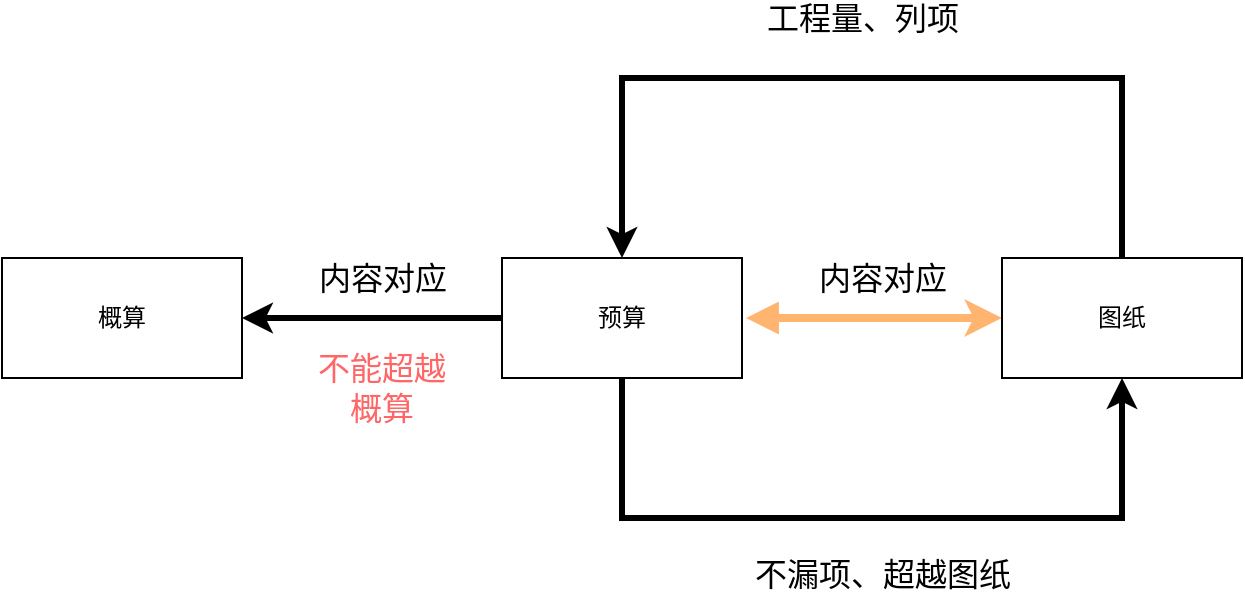 <mxfile version="18.0.2" type="github">
  <diagram id="gnSNkafbzCCIT5434b_1" name="Page-1">
    <mxGraphModel dx="677" dy="1598" grid="1" gridSize="10" guides="1" tooltips="1" connect="1" arrows="1" fold="1" page="1" pageScale="1" pageWidth="827" pageHeight="1169" background="none" math="0" shadow="0">
      <root>
        <mxCell id="0" />
        <mxCell id="1" parent="0" />
        <mxCell id="iWLTTNfg7kQBC5YvRoqK-1" value="概算" style="rounded=0;whiteSpace=wrap;html=1;" parent="1" vertex="1">
          <mxGeometry x="50" y="120" width="120" height="60" as="geometry" />
        </mxCell>
        <mxCell id="iWLTTNfg7kQBC5YvRoqK-4" value="" style="edgeStyle=orthogonalEdgeStyle;orthogonalLoop=1;jettySize=auto;html=1;rounded=0;strokeWidth=3;" parent="1" source="iWLTTNfg7kQBC5YvRoqK-2" target="iWLTTNfg7kQBC5YvRoqK-1" edge="1">
          <mxGeometry relative="1" as="geometry" />
        </mxCell>
        <mxCell id="iWLTTNfg7kQBC5YvRoqK-5" value="内容对应" style="edgeLabel;html=1;align=center;verticalAlign=middle;resizable=0;points=[];fontSize=16;" parent="iWLTTNfg7kQBC5YvRoqK-4" vertex="1" connectable="0">
          <mxGeometry x="-0.322" y="-2" relative="1" as="geometry">
            <mxPoint x="-16" y="-18" as="offset" />
          </mxGeometry>
        </mxCell>
        <mxCell id="iWLTTNfg7kQBC5YvRoqK-11" style="edgeStyle=orthogonalEdgeStyle;rounded=0;orthogonalLoop=1;jettySize=auto;html=1;exitX=0.5;exitY=1;exitDx=0;exitDy=0;entryX=0.5;entryY=1;entryDx=0;entryDy=0;fontSize=16;strokeColor=default;strokeWidth=3;" parent="1" edge="1" target="iWLTTNfg7kQBC5YvRoqK-3" source="iWLTTNfg7kQBC5YvRoqK-2">
          <mxGeometry relative="1" as="geometry">
            <mxPoint x="420" y="161" as="sourcePoint" />
            <mxPoint x="550" y="161" as="targetPoint" />
            <Array as="points">
              <mxPoint x="360" y="250" />
              <mxPoint x="610" y="250" />
            </Array>
          </mxGeometry>
        </mxCell>
        <mxCell id="iWLTTNfg7kQBC5YvRoqK-12" value="不漏项、超越图纸" style="edgeLabel;html=1;align=center;verticalAlign=bottom;resizable=0;points=[];fontSize=16;" parent="iWLTTNfg7kQBC5YvRoqK-11" vertex="1" connectable="0">
          <mxGeometry x="0.26" y="2" relative="1" as="geometry">
            <mxPoint x="-46" y="41" as="offset" />
          </mxGeometry>
        </mxCell>
        <mxCell id="PJJ-QlD6DoD8dWd1bA27-1" style="orthogonalLoop=1;jettySize=auto;html=1;entryX=0;entryY=0.5;entryDx=0;entryDy=0;fontSize=16;strokeColor=#FFB570;strokeWidth=4;edgeStyle=orthogonalEdgeStyle;startArrow=block;targetPerimeterSpacing=2;sourcePerimeterSpacing=2;rounded=0;" edge="1" parent="1" source="iWLTTNfg7kQBC5YvRoqK-2" target="iWLTTNfg7kQBC5YvRoqK-3">
          <mxGeometry relative="1" as="geometry" />
        </mxCell>
        <mxCell id="PJJ-QlD6DoD8dWd1bA27-2" value="内容对应" style="edgeLabel;html=1;align=center;verticalAlign=middle;resizable=0;points=[];fontSize=16;" vertex="1" connectable="0" parent="PJJ-QlD6DoD8dWd1bA27-1">
          <mxGeometry x="0.16" y="-1" relative="1" as="geometry">
            <mxPoint x="-6" y="-21" as="offset" />
          </mxGeometry>
        </mxCell>
        <mxCell id="iWLTTNfg7kQBC5YvRoqK-2" value="预算" style="rounded=0;whiteSpace=wrap;html=1;" parent="1" vertex="1">
          <mxGeometry x="300" y="120" width="120" height="60" as="geometry" />
        </mxCell>
        <mxCell id="iWLTTNfg7kQBC5YvRoqK-9" style="edgeStyle=orthogonalEdgeStyle;rounded=0;orthogonalLoop=1;jettySize=auto;html=1;fontSize=16;strokeColor=default;strokeWidth=3;entryX=0.5;entryY=0;entryDx=0;entryDy=0;exitX=0.5;exitY=0;exitDx=0;exitDy=0;" parent="1" edge="1" target="iWLTTNfg7kQBC5YvRoqK-2" source="iWLTTNfg7kQBC5YvRoqK-3">
          <mxGeometry relative="1" as="geometry">
            <mxPoint x="550" y="137" as="sourcePoint" />
            <mxPoint x="340" y="80" as="targetPoint" />
            <Array as="points">
              <mxPoint x="610" y="30" />
              <mxPoint x="360" y="30" />
            </Array>
          </mxGeometry>
        </mxCell>
        <mxCell id="iWLTTNfg7kQBC5YvRoqK-10" value="工程量、列项" style="edgeLabel;html=1;align=center;verticalAlign=middle;resizable=0;points=[];fontSize=16;" parent="iWLTTNfg7kQBC5YvRoqK-9" vertex="1" connectable="0">
          <mxGeometry x="0.293" y="1" relative="1" as="geometry">
            <mxPoint x="58" y="-31" as="offset" />
          </mxGeometry>
        </mxCell>
        <mxCell id="iWLTTNfg7kQBC5YvRoqK-3" value="图纸" style="rounded=0;whiteSpace=wrap;html=1;" parent="1" vertex="1">
          <mxGeometry x="550" y="120" width="120" height="60" as="geometry" />
        </mxCell>
        <mxCell id="PJJ-QlD6DoD8dWd1bA27-3" value="&lt;font color=&quot;#ff6666&quot;&gt;不能超越概算&lt;/font&gt;" style="text;html=1;strokeColor=none;fillColor=none;align=center;verticalAlign=middle;whiteSpace=wrap;rounded=0;fontSize=16;" vertex="1" parent="1">
          <mxGeometry x="200" y="170" width="80" height="30" as="geometry" />
        </mxCell>
      </root>
    </mxGraphModel>
  </diagram>
</mxfile>
